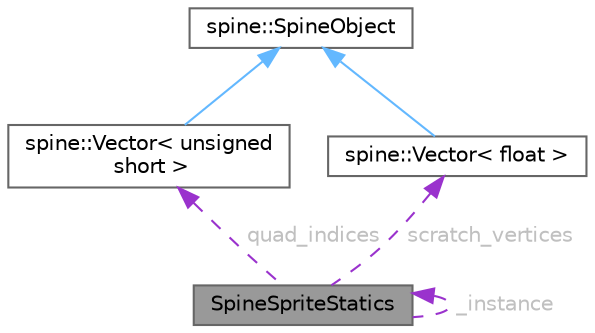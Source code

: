 digraph "SpineSpriteStatics"
{
 // LATEX_PDF_SIZE
  bgcolor="transparent";
  edge [fontname=Helvetica,fontsize=10,labelfontname=Helvetica,labelfontsize=10];
  node [fontname=Helvetica,fontsize=10,shape=box,height=0.2,width=0.4];
  Node1 [id="Node000001",label="SpineSpriteStatics",height=0.2,width=0.4,color="gray40", fillcolor="grey60", style="filled", fontcolor="black",tooltip=" "];
  Node1 -> Node1 [id="edge6_Node000001_Node000001",dir="back",color="darkorchid3",style="dashed",tooltip=" ",label=" _instance",fontcolor="grey" ];
  Node2 -> Node1 [id="edge7_Node000001_Node000002",dir="back",color="darkorchid3",style="dashed",tooltip=" ",label=" quad_indices",fontcolor="grey" ];
  Node2 [id="Node000002",label="spine::Vector\< unsigned\l short \>",height=0.2,width=0.4,color="gray40", fillcolor="white", style="filled",URL="$classspine_1_1_vector.html",tooltip=" "];
  Node3 -> Node2 [id="edge8_Node000002_Node000003",dir="back",color="steelblue1",style="solid",tooltip=" "];
  Node3 [id="Node000003",label="spine::SpineObject",height=0.2,width=0.4,color="gray40", fillcolor="white", style="filled",URL="$classspine_1_1_spine_object.html",tooltip=" "];
  Node4 -> Node1 [id="edge9_Node000001_Node000004",dir="back",color="darkorchid3",style="dashed",tooltip=" ",label=" scratch_vertices",fontcolor="grey" ];
  Node4 [id="Node000004",label="spine::Vector\< float \>",height=0.2,width=0.4,color="gray40", fillcolor="white", style="filled",URL="$classspine_1_1_vector.html",tooltip=" "];
  Node3 -> Node4 [id="edge10_Node000004_Node000003",dir="back",color="steelblue1",style="solid",tooltip=" "];
}
